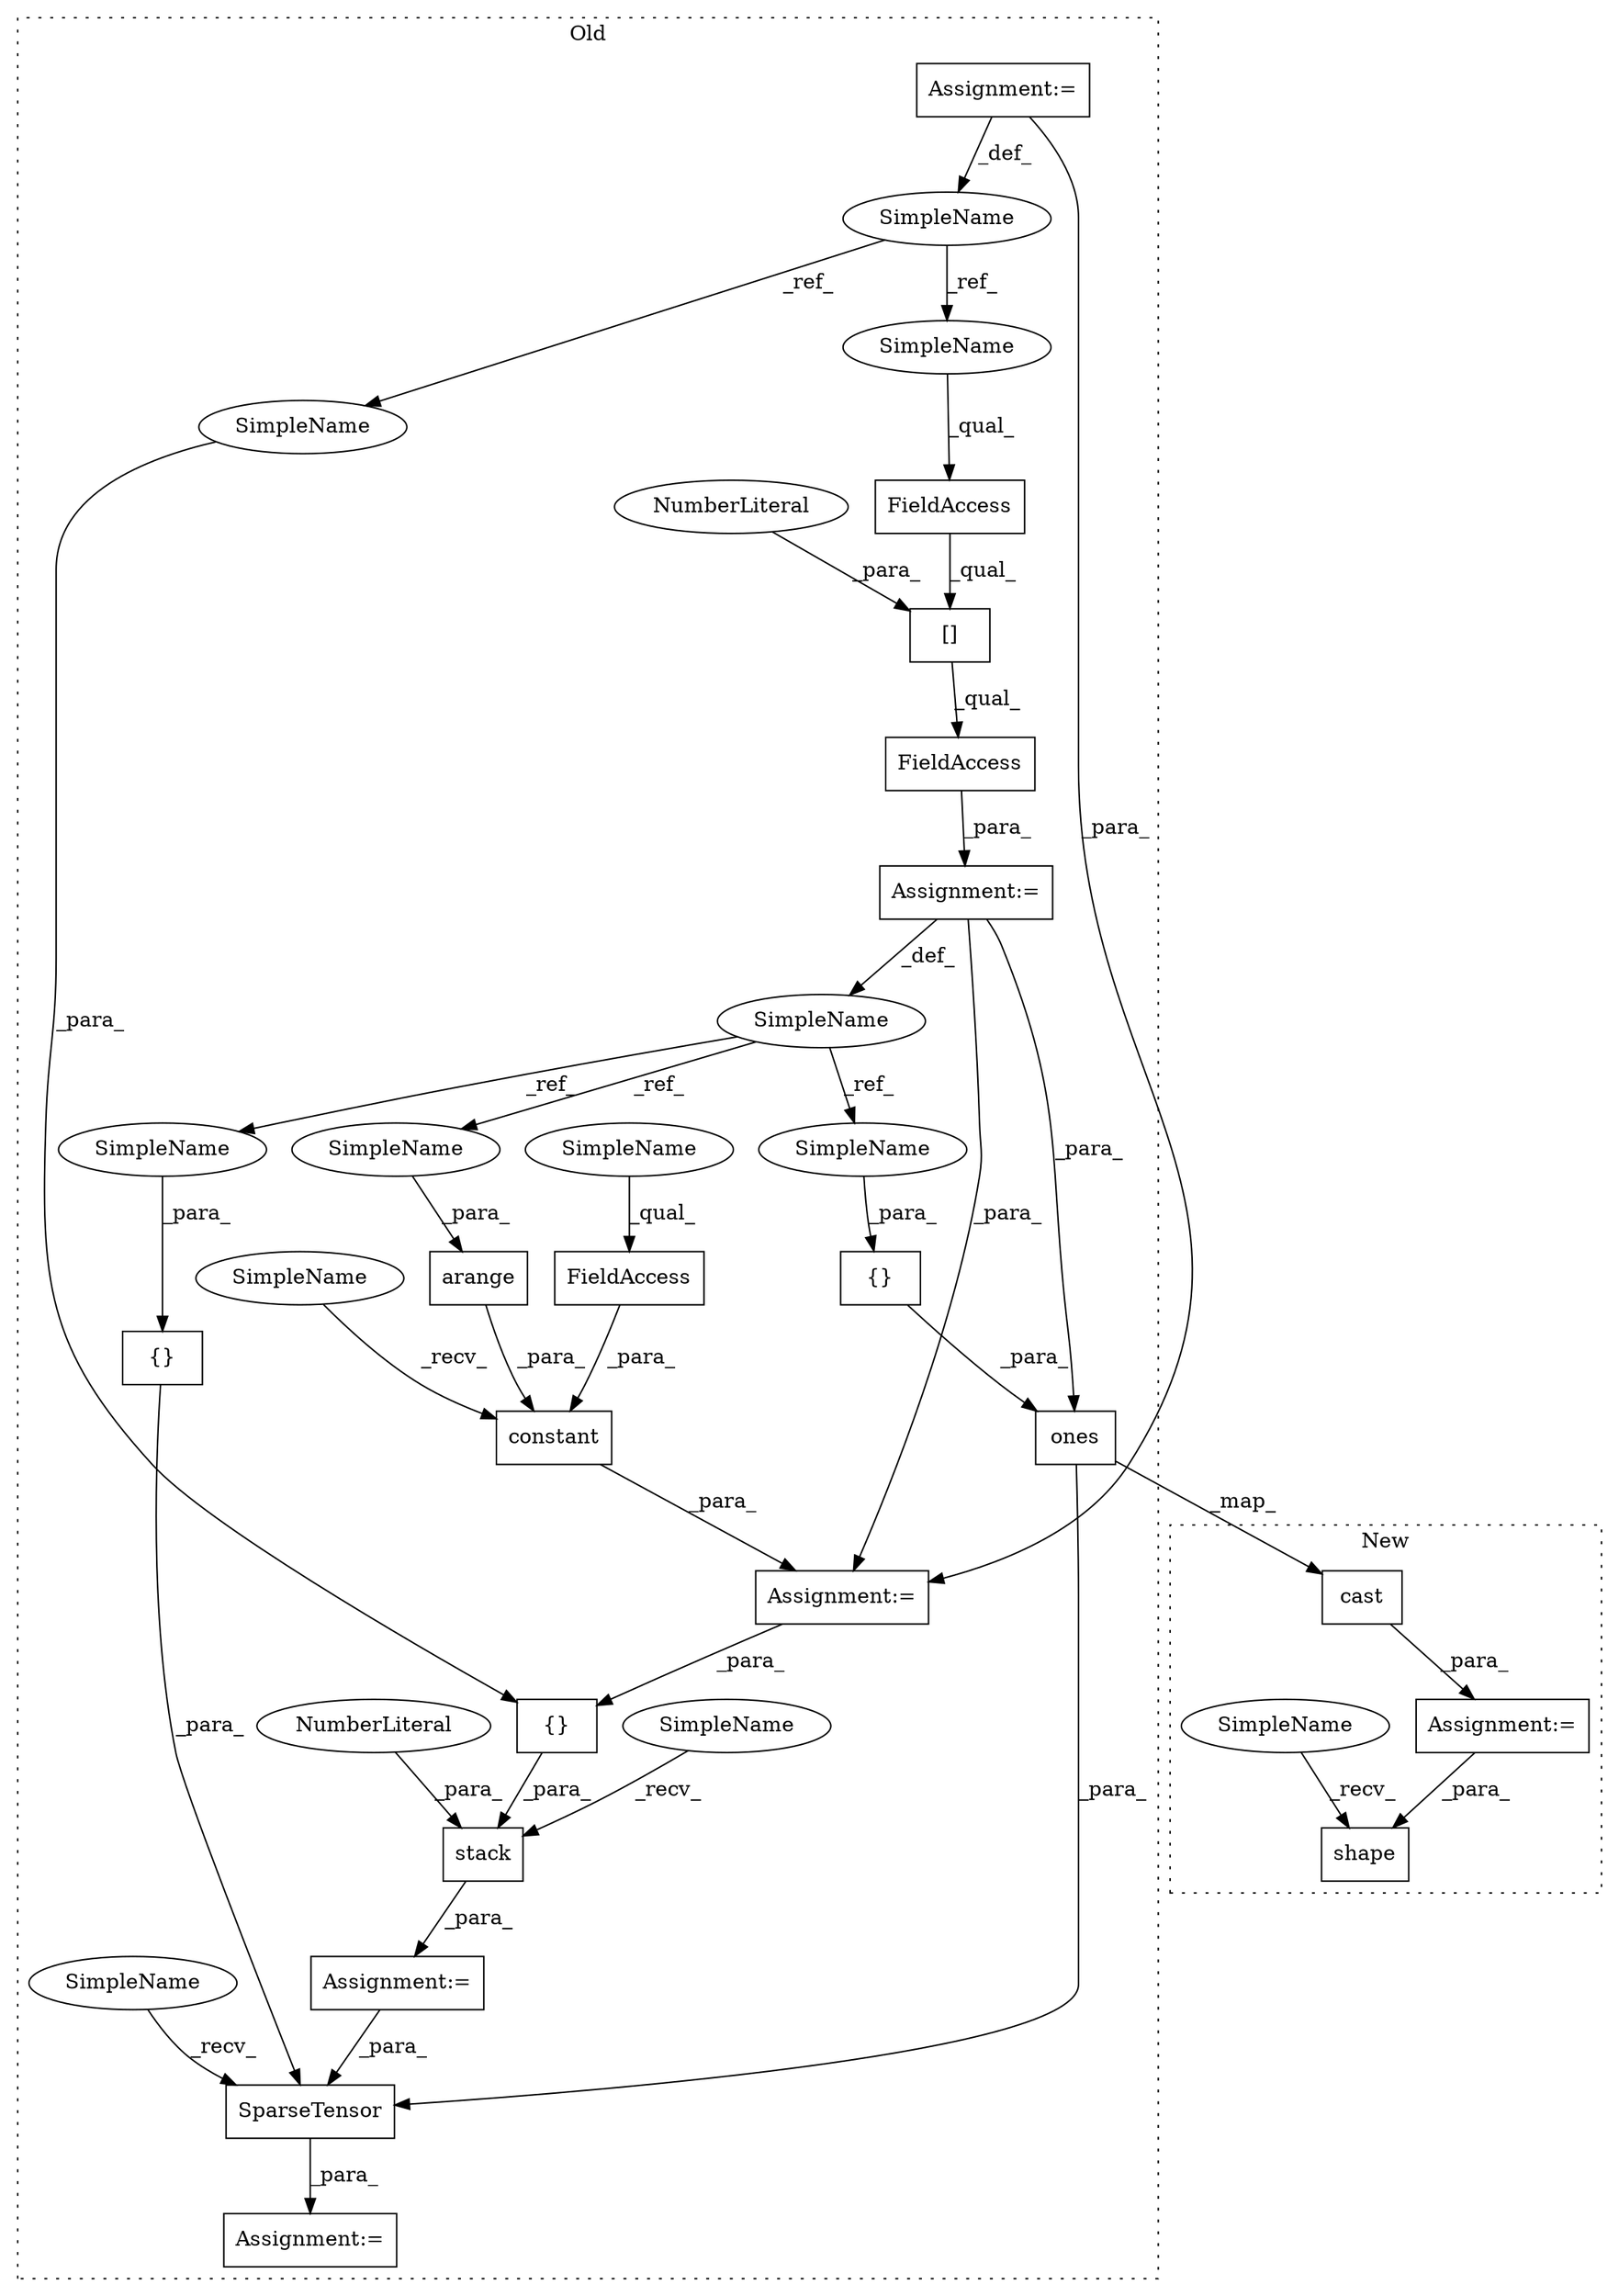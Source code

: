 digraph G {
subgraph cluster0 {
1 [label="constant" a="32" s="6485,6533" l="9,1" shape="box"];
3 [label="Assignment:=" a="7" s="6604" l="1" shape="box"];
4 [label="stack" a="32" s="6555,6590" l="6,1" shape="box"];
5 [label="{}" a="4" s="6570,6587" l="1,1" shape="box"];
6 [label="NumberLiteral" a="34" s="6589" l="1" shape="ellipse"];
7 [label="{}" a="4" s="6698,6717" l="1,1" shape="box"];
8 [label="arange" a="32" s="6500,6515" l="7,1" shape="box"];
9 [label="{}" a="4" s="6658,6667" l="1,1" shape="box"];
10 [label="SparseTensor" a="32" s="6616,6718" l="13,1" shape="box"];
11 [label="FieldAccess" a="22" s="6517" l="16" shape="box"];
12 [label="ones" a="32" s="6644,6687" l="5,1" shape="box"];
14 [label="SimpleName" a="42" s="6387" l="8" shape="ellipse"];
15 [label="Assignment:=" a="7" s="6395" l="1" shape="box"];
16 [label="FieldAccess" a="22" s="6396" l="27" shape="box"];
17 [label="[]" a="2" s="6396,6416" l="19,1" shape="box"];
18 [label="NumberLiteral" a="34" s="6415" l="1" shape="ellipse"];
19 [label="FieldAccess" a="22" s="6396" l="18" shape="box"];
20 [label="Assignment:=" a="7" s="6543" l="1" shape="box"];
21 [label="Assignment:=" a="7" s="6473" l="1" shape="box"];
22 [label="SimpleName" a="42" s="6335" l="12" shape="ellipse"];
23 [label="Assignment:=" a="7" s="6033" l="12" shape="box"];
25 [label="SimpleName" a="42" s="6544" l="10" shape="ellipse"];
26 [label="SimpleName" a="42" s="6474" l="10" shape="ellipse"];
27 [label="SimpleName" a="42" s="6517" l="10" shape="ellipse"];
28 [label="SimpleName" a="42" s="6605" l="10" shape="ellipse"];
30 [label="SimpleName" a="42" s="6575" l="12" shape="ellipse"];
31 [label="SimpleName" a="42" s="6396" l="12" shape="ellipse"];
32 [label="SimpleName" a="42" s="6699" l="8" shape="ellipse"];
33 [label="SimpleName" a="42" s="6659" l="8" shape="ellipse"];
34 [label="SimpleName" a="42" s="6507" l="8" shape="ellipse"];
label = "Old";
style="dotted";
}
subgraph cluster1 {
2 [label="shape" a="32" s="6584,6600" l="6,1" shape="box"];
13 [label="cast" a="32" s="6493,6527" l="5,1" shape="box"];
24 [label="Assignment:=" a="7" s="6481" l="1" shape="box"];
29 [label="SimpleName" a="42" s="6573" l="10" shape="ellipse"];
label = "New";
style="dotted";
}
1 -> 21 [label="_para_"];
4 -> 20 [label="_para_"];
5 -> 4 [label="_para_"];
6 -> 4 [label="_para_"];
7 -> 10 [label="_para_"];
8 -> 1 [label="_para_"];
9 -> 12 [label="_para_"];
10 -> 3 [label="_para_"];
11 -> 1 [label="_para_"];
12 -> 10 [label="_para_"];
12 -> 13 [label="_map_"];
13 -> 24 [label="_para_"];
14 -> 34 [label="_ref_"];
14 -> 33 [label="_ref_"];
14 -> 32 [label="_ref_"];
15 -> 21 [label="_para_"];
15 -> 12 [label="_para_"];
15 -> 14 [label="_def_"];
16 -> 15 [label="_para_"];
17 -> 16 [label="_qual_"];
18 -> 17 [label="_para_"];
19 -> 17 [label="_qual_"];
20 -> 10 [label="_para_"];
21 -> 5 [label="_para_"];
22 -> 31 [label="_ref_"];
22 -> 30 [label="_ref_"];
23 -> 22 [label="_def_"];
23 -> 21 [label="_para_"];
24 -> 2 [label="_para_"];
25 -> 4 [label="_recv_"];
26 -> 1 [label="_recv_"];
27 -> 11 [label="_qual_"];
28 -> 10 [label="_recv_"];
29 -> 2 [label="_recv_"];
30 -> 5 [label="_para_"];
31 -> 19 [label="_qual_"];
32 -> 7 [label="_para_"];
33 -> 9 [label="_para_"];
34 -> 8 [label="_para_"];
}